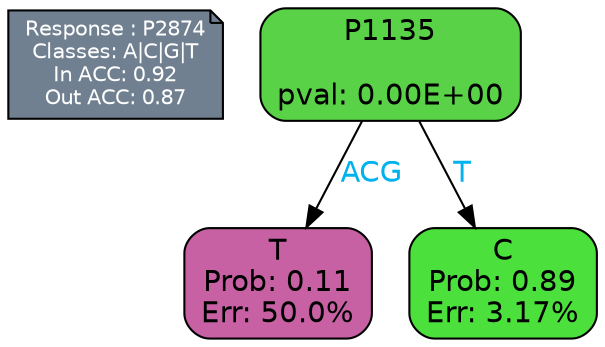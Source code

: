 digraph Tree {
node [shape=box, style="filled, rounded", color="black", fontname=helvetica] ;
graph [ranksep=equally, splines=polylines, bgcolor=transparent, dpi=600] ;
edge [fontname=helvetica] ;
LEGEND [label="Response : P2874
Classes: A|C|G|T
In ACC: 0.92
Out ACC: 0.87
",shape=note,align=left,style=filled,fillcolor="slategray",fontcolor="white",fontsize=10];1 [label="P1135

pval: 0.00E+00", fillcolor="#59d247"] ;
2 [label="T
Prob: 0.11
Err: 50.0%", fillcolor="#c860a4"] ;
3 [label="C
Prob: 0.89
Err: 3.17%", fillcolor="#4be03b"] ;
1 -> 2 [label="ACG",fontcolor=deepskyblue2] ;
1 -> 3 [label="T",fontcolor=deepskyblue2] ;
{rank = same; 2;3;}{rank = same; LEGEND;1;}}
